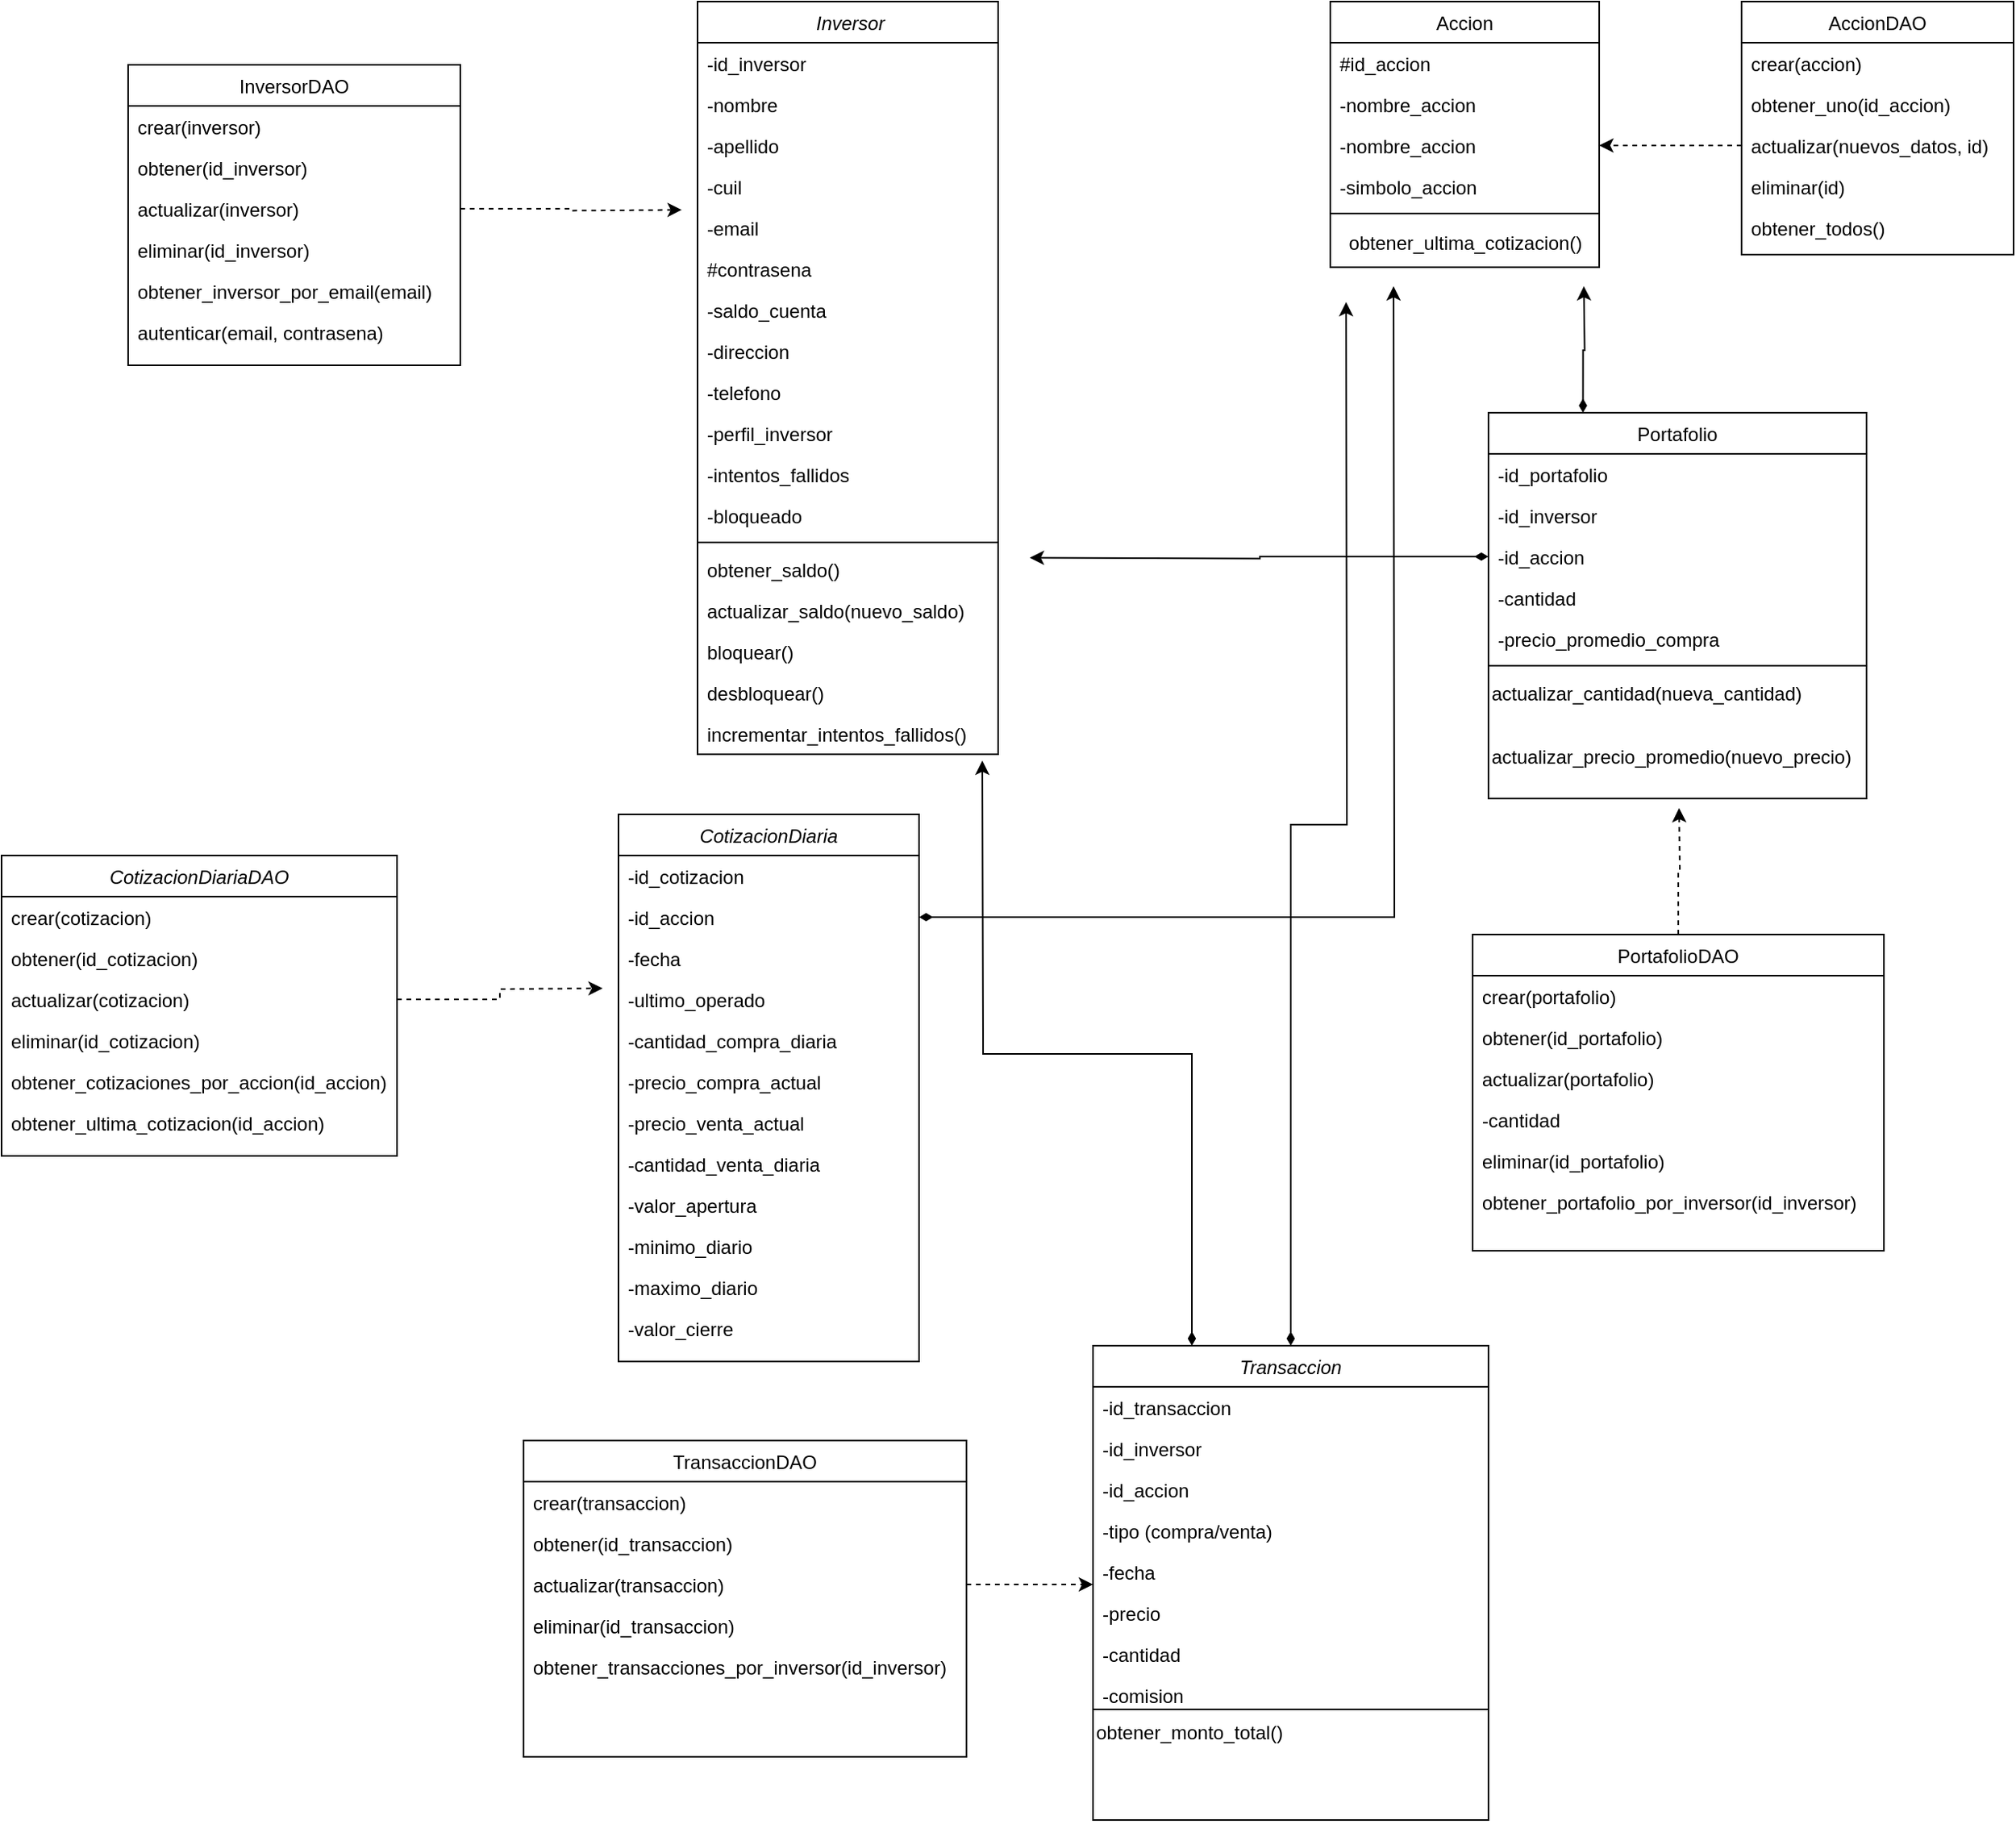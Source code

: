 <mxfile version="24.8.0">
  <diagram id="C5RBs43oDa-KdzZeNtuy" name="Page-1">
    <mxGraphModel dx="3027" dy="1110" grid="1" gridSize="10" guides="1" tooltips="1" connect="1" arrows="1" fold="1" page="1" pageScale="1" pageWidth="827" pageHeight="1169" math="0" shadow="0">
      <root>
        <mxCell id="WIyWlLk6GJQsqaUBKTNV-0" />
        <mxCell id="WIyWlLk6GJQsqaUBKTNV-1" parent="WIyWlLk6GJQsqaUBKTNV-0" />
        <mxCell id="zkfFHV4jXpPFQw0GAbJ--0" value=" Inversor" style="swimlane;fontStyle=2;align=center;verticalAlign=top;childLayout=stackLayout;horizontal=1;startSize=26;horizontalStack=0;resizeParent=1;resizeLast=0;collapsible=1;marginBottom=0;rounded=0;shadow=0;strokeWidth=1;" parent="WIyWlLk6GJQsqaUBKTNV-1" vertex="1">
          <mxGeometry x="-10" y="20" width="190" height="476" as="geometry">
            <mxRectangle x="230" y="140" width="160" height="26" as="alternateBounds" />
          </mxGeometry>
        </mxCell>
        <mxCell id="zkfFHV4jXpPFQw0GAbJ--1" value="-id_inversor" style="text;align=left;verticalAlign=top;spacingLeft=4;spacingRight=4;overflow=hidden;rotatable=0;points=[[0,0.5],[1,0.5]];portConstraint=eastwest;" parent="zkfFHV4jXpPFQw0GAbJ--0" vertex="1">
          <mxGeometry y="26" width="190" height="26" as="geometry" />
        </mxCell>
        <mxCell id="zkfFHV4jXpPFQw0GAbJ--2" value="-nombre" style="text;align=left;verticalAlign=top;spacingLeft=4;spacingRight=4;overflow=hidden;rotatable=0;points=[[0,0.5],[1,0.5]];portConstraint=eastwest;rounded=0;shadow=0;html=0;" parent="zkfFHV4jXpPFQw0GAbJ--0" vertex="1">
          <mxGeometry y="52" width="190" height="26" as="geometry" />
        </mxCell>
        <mxCell id="zkfFHV4jXpPFQw0GAbJ--3" value="-apellido" style="text;align=left;verticalAlign=top;spacingLeft=4;spacingRight=4;overflow=hidden;rotatable=0;points=[[0,0.5],[1,0.5]];portConstraint=eastwest;rounded=0;shadow=0;html=0;" parent="zkfFHV4jXpPFQw0GAbJ--0" vertex="1">
          <mxGeometry y="78" width="190" height="26" as="geometry" />
        </mxCell>
        <mxCell id="CRSk3LZPB_dOIS3gUNJl-0" value="-cuil" style="text;align=left;verticalAlign=top;spacingLeft=4;spacingRight=4;overflow=hidden;rotatable=0;points=[[0,0.5],[1,0.5]];portConstraint=eastwest;" parent="zkfFHV4jXpPFQw0GAbJ--0" vertex="1">
          <mxGeometry y="104" width="190" height="26" as="geometry" />
        </mxCell>
        <mxCell id="CRSk3LZPB_dOIS3gUNJl-1" value="-email" style="text;align=left;verticalAlign=top;spacingLeft=4;spacingRight=4;overflow=hidden;rotatable=0;points=[[0,0.5],[1,0.5]];portConstraint=eastwest;" parent="zkfFHV4jXpPFQw0GAbJ--0" vertex="1">
          <mxGeometry y="130" width="190" height="26" as="geometry" />
        </mxCell>
        <mxCell id="CRSk3LZPB_dOIS3gUNJl-2" value="#contrasena" style="text;align=left;verticalAlign=top;spacingLeft=4;spacingRight=4;overflow=hidden;rotatable=0;points=[[0,0.5],[1,0.5]];portConstraint=eastwest;" parent="zkfFHV4jXpPFQw0GAbJ--0" vertex="1">
          <mxGeometry y="156" width="190" height="26" as="geometry" />
        </mxCell>
        <mxCell id="CRSk3LZPB_dOIS3gUNJl-3" value="-saldo_cuenta" style="text;align=left;verticalAlign=top;spacingLeft=4;spacingRight=4;overflow=hidden;rotatable=0;points=[[0,0.5],[1,0.5]];portConstraint=eastwest;" parent="zkfFHV4jXpPFQw0GAbJ--0" vertex="1">
          <mxGeometry y="182" width="190" height="26" as="geometry" />
        </mxCell>
        <mxCell id="CRSk3LZPB_dOIS3gUNJl-4" value="-direccion" style="text;align=left;verticalAlign=top;spacingLeft=4;spacingRight=4;overflow=hidden;rotatable=0;points=[[0,0.5],[1,0.5]];portConstraint=eastwest;" parent="zkfFHV4jXpPFQw0GAbJ--0" vertex="1">
          <mxGeometry y="208" width="190" height="26" as="geometry" />
        </mxCell>
        <mxCell id="CRSk3LZPB_dOIS3gUNJl-5" value="-telefono" style="text;align=left;verticalAlign=top;spacingLeft=4;spacingRight=4;overflow=hidden;rotatable=0;points=[[0,0.5],[1,0.5]];portConstraint=eastwest;" parent="zkfFHV4jXpPFQw0GAbJ--0" vertex="1">
          <mxGeometry y="234" width="190" height="26" as="geometry" />
        </mxCell>
        <mxCell id="CRSk3LZPB_dOIS3gUNJl-6" value="-perfil_inversor" style="text;align=left;verticalAlign=top;spacingLeft=4;spacingRight=4;overflow=hidden;rotatable=0;points=[[0,0.5],[1,0.5]];portConstraint=eastwest;" parent="zkfFHV4jXpPFQw0GAbJ--0" vertex="1">
          <mxGeometry y="260" width="190" height="26" as="geometry" />
        </mxCell>
        <mxCell id="CRSk3LZPB_dOIS3gUNJl-7" value="-intentos_fallidos" style="text;align=left;verticalAlign=top;spacingLeft=4;spacingRight=4;overflow=hidden;rotatable=0;points=[[0,0.5],[1,0.5]];portConstraint=eastwest;" parent="zkfFHV4jXpPFQw0GAbJ--0" vertex="1">
          <mxGeometry y="286" width="190" height="26" as="geometry" />
        </mxCell>
        <mxCell id="CRSk3LZPB_dOIS3gUNJl-8" value="-bloqueado" style="text;align=left;verticalAlign=top;spacingLeft=4;spacingRight=4;overflow=hidden;rotatable=0;points=[[0,0.5],[1,0.5]];portConstraint=eastwest;" parent="zkfFHV4jXpPFQw0GAbJ--0" vertex="1">
          <mxGeometry y="312" width="190" height="26" as="geometry" />
        </mxCell>
        <mxCell id="zkfFHV4jXpPFQw0GAbJ--4" value="" style="line;html=1;strokeWidth=1;align=left;verticalAlign=middle;spacingTop=-1;spacingLeft=3;spacingRight=3;rotatable=0;labelPosition=right;points=[];portConstraint=eastwest;" parent="zkfFHV4jXpPFQw0GAbJ--0" vertex="1">
          <mxGeometry y="338" width="190" height="8" as="geometry" />
        </mxCell>
        <mxCell id="zkfFHV4jXpPFQw0GAbJ--5" value="obtener_saldo()" style="text;align=left;verticalAlign=top;spacingLeft=4;spacingRight=4;overflow=hidden;rotatable=0;points=[[0,0.5],[1,0.5]];portConstraint=eastwest;" parent="zkfFHV4jXpPFQw0GAbJ--0" vertex="1">
          <mxGeometry y="346" width="190" height="26" as="geometry" />
        </mxCell>
        <mxCell id="CRSk3LZPB_dOIS3gUNJl-9" value="actualizar_saldo(nuevo_saldo)" style="text;align=left;verticalAlign=top;spacingLeft=4;spacingRight=4;overflow=hidden;rotatable=0;points=[[0,0.5],[1,0.5]];portConstraint=eastwest;" parent="zkfFHV4jXpPFQw0GAbJ--0" vertex="1">
          <mxGeometry y="372" width="190" height="26" as="geometry" />
        </mxCell>
        <mxCell id="CRSk3LZPB_dOIS3gUNJl-11" value="bloquear()" style="text;align=left;verticalAlign=top;spacingLeft=4;spacingRight=4;overflow=hidden;rotatable=0;points=[[0,0.5],[1,0.5]];portConstraint=eastwest;" parent="zkfFHV4jXpPFQw0GAbJ--0" vertex="1">
          <mxGeometry y="398" width="190" height="26" as="geometry" />
        </mxCell>
        <mxCell id="CRSk3LZPB_dOIS3gUNJl-10" value="desbloquear()" style="text;align=left;verticalAlign=top;spacingLeft=4;spacingRight=4;overflow=hidden;rotatable=0;points=[[0,0.5],[1,0.5]];portConstraint=eastwest;" parent="zkfFHV4jXpPFQw0GAbJ--0" vertex="1">
          <mxGeometry y="424" width="190" height="26" as="geometry" />
        </mxCell>
        <mxCell id="CRSk3LZPB_dOIS3gUNJl-12" value="incrementar_intentos_fallidos()" style="text;align=left;verticalAlign=top;spacingLeft=4;spacingRight=4;overflow=hidden;rotatable=0;points=[[0,0.5],[1,0.5]];portConstraint=eastwest;" parent="zkfFHV4jXpPFQw0GAbJ--0" vertex="1">
          <mxGeometry y="450" width="190" height="26" as="geometry" />
        </mxCell>
        <mxCell id="zkfFHV4jXpPFQw0GAbJ--6" value="Accion" style="swimlane;fontStyle=0;align=center;verticalAlign=top;childLayout=stackLayout;horizontal=1;startSize=26;horizontalStack=0;resizeParent=1;resizeLast=0;collapsible=1;marginBottom=0;rounded=0;shadow=0;strokeWidth=1;" parent="WIyWlLk6GJQsqaUBKTNV-1" vertex="1">
          <mxGeometry x="390" y="20" width="170" height="168" as="geometry">
            <mxRectangle x="130" y="380" width="160" height="26" as="alternateBounds" />
          </mxGeometry>
        </mxCell>
        <mxCell id="zkfFHV4jXpPFQw0GAbJ--7" value="#id_accion" style="text;align=left;verticalAlign=top;spacingLeft=4;spacingRight=4;overflow=hidden;rotatable=0;points=[[0,0.5],[1,0.5]];portConstraint=eastwest;" parent="zkfFHV4jXpPFQw0GAbJ--6" vertex="1">
          <mxGeometry y="26" width="170" height="26" as="geometry" />
        </mxCell>
        <mxCell id="zkfFHV4jXpPFQw0GAbJ--8" value="-nombre_accion" style="text;align=left;verticalAlign=top;spacingLeft=4;spacingRight=4;overflow=hidden;rotatable=0;points=[[0,0.5],[1,0.5]];portConstraint=eastwest;rounded=0;shadow=0;html=0;" parent="zkfFHV4jXpPFQw0GAbJ--6" vertex="1">
          <mxGeometry y="52" width="170" height="26" as="geometry" />
        </mxCell>
        <mxCell id="CRSk3LZPB_dOIS3gUNJl-17" value="-nombre_accion" style="text;align=left;verticalAlign=top;spacingLeft=4;spacingRight=4;overflow=hidden;rotatable=0;points=[[0,0.5],[1,0.5]];portConstraint=eastwest;rounded=0;shadow=0;html=0;" parent="zkfFHV4jXpPFQw0GAbJ--6" vertex="1">
          <mxGeometry y="78" width="170" height="26" as="geometry" />
        </mxCell>
        <mxCell id="CRSk3LZPB_dOIS3gUNJl-14" value="-simbolo_accion" style="text;align=left;verticalAlign=top;spacingLeft=4;spacingRight=4;overflow=hidden;rotatable=0;points=[[0,0.5],[1,0.5]];portConstraint=eastwest;rounded=0;shadow=0;html=0;" parent="zkfFHV4jXpPFQw0GAbJ--6" vertex="1">
          <mxGeometry y="104" width="170" height="26" as="geometry" />
        </mxCell>
        <mxCell id="zkfFHV4jXpPFQw0GAbJ--9" value="" style="line;html=1;strokeWidth=1;align=left;verticalAlign=middle;spacingTop=-1;spacingLeft=3;spacingRight=3;rotatable=0;labelPosition=right;points=[];portConstraint=eastwest;" parent="zkfFHV4jXpPFQw0GAbJ--6" vertex="1">
          <mxGeometry y="130" width="170" height="8" as="geometry" />
        </mxCell>
        <mxCell id="CRSk3LZPB_dOIS3gUNJl-16" value="obtener_ultima_cotizacion()" style="text;html=1;align=center;verticalAlign=middle;resizable=0;points=[];autosize=1;strokeColor=none;fillColor=none;" parent="zkfFHV4jXpPFQw0GAbJ--6" vertex="1">
          <mxGeometry y="138" width="170" height="30" as="geometry" />
        </mxCell>
        <mxCell id="q1yQPjEFaSzM0fAzmRvU-28" style="edgeStyle=orthogonalEdgeStyle;rounded=0;orthogonalLoop=1;jettySize=auto;html=1;exitX=0.25;exitY=0;exitDx=0;exitDy=0;startArrow=diamondThin;startFill=1;" edge="1" parent="WIyWlLk6GJQsqaUBKTNV-1" source="zkfFHV4jXpPFQw0GAbJ--13">
          <mxGeometry relative="1" as="geometry">
            <mxPoint x="550.286" y="200" as="targetPoint" />
          </mxGeometry>
        </mxCell>
        <mxCell id="zkfFHV4jXpPFQw0GAbJ--13" value="Portafolio" style="swimlane;fontStyle=0;align=center;verticalAlign=top;childLayout=stackLayout;horizontal=1;startSize=26;horizontalStack=0;resizeParent=1;resizeLast=0;collapsible=1;marginBottom=0;rounded=0;shadow=0;strokeWidth=1;" parent="WIyWlLk6GJQsqaUBKTNV-1" vertex="1">
          <mxGeometry x="490" y="280" width="239" height="244" as="geometry">
            <mxRectangle x="340" y="380" width="170" height="26" as="alternateBounds" />
          </mxGeometry>
        </mxCell>
        <mxCell id="zkfFHV4jXpPFQw0GAbJ--14" value="-id_portafolio" style="text;align=left;verticalAlign=top;spacingLeft=4;spacingRight=4;overflow=hidden;rotatable=0;points=[[0,0.5],[1,0.5]];portConstraint=eastwest;" parent="zkfFHV4jXpPFQw0GAbJ--13" vertex="1">
          <mxGeometry y="26" width="239" height="26" as="geometry" />
        </mxCell>
        <mxCell id="CRSk3LZPB_dOIS3gUNJl-59" value="-id_inversor" style="text;align=left;verticalAlign=top;spacingLeft=4;spacingRight=4;overflow=hidden;rotatable=0;points=[[0,0.5],[1,0.5]];portConstraint=eastwest;" parent="zkfFHV4jXpPFQw0GAbJ--13" vertex="1">
          <mxGeometry y="52" width="239" height="26" as="geometry" />
        </mxCell>
        <mxCell id="q1yQPjEFaSzM0fAzmRvU-27" style="edgeStyle=orthogonalEdgeStyle;rounded=0;orthogonalLoop=1;jettySize=auto;html=1;exitX=0;exitY=0.5;exitDx=0;exitDy=0;startArrow=diamondThin;startFill=1;" edge="1" parent="zkfFHV4jXpPFQw0GAbJ--13" source="CRSk3LZPB_dOIS3gUNJl-64">
          <mxGeometry relative="1" as="geometry">
            <mxPoint x="-290" y="91.714" as="targetPoint" />
          </mxGeometry>
        </mxCell>
        <mxCell id="CRSk3LZPB_dOIS3gUNJl-64" value="-id_accion" style="text;align=left;verticalAlign=top;spacingLeft=4;spacingRight=4;overflow=hidden;rotatable=0;points=[[0,0.5],[1,0.5]];portConstraint=eastwest;" parent="zkfFHV4jXpPFQw0GAbJ--13" vertex="1">
          <mxGeometry y="78" width="239" height="26" as="geometry" />
        </mxCell>
        <mxCell id="CRSk3LZPB_dOIS3gUNJl-60" value="-cantidad" style="text;align=left;verticalAlign=top;spacingLeft=4;spacingRight=4;overflow=hidden;rotatable=0;points=[[0,0.5],[1,0.5]];portConstraint=eastwest;" parent="zkfFHV4jXpPFQw0GAbJ--13" vertex="1">
          <mxGeometry y="104" width="239" height="26" as="geometry" />
        </mxCell>
        <mxCell id="CRSk3LZPB_dOIS3gUNJl-62" value="-precio_promedio_compra" style="text;align=left;verticalAlign=top;spacingLeft=4;spacingRight=4;overflow=hidden;rotatable=0;points=[[0,0.5],[1,0.5]];portConstraint=eastwest;" parent="zkfFHV4jXpPFQw0GAbJ--13" vertex="1">
          <mxGeometry y="130" width="239" height="26" as="geometry" />
        </mxCell>
        <mxCell id="zkfFHV4jXpPFQw0GAbJ--15" value="" style="line;html=1;strokeWidth=1;align=left;verticalAlign=middle;spacingTop=-1;spacingLeft=3;spacingRight=3;rotatable=0;labelPosition=right;points=[];portConstraint=eastwest;" parent="zkfFHV4jXpPFQw0GAbJ--13" vertex="1">
          <mxGeometry y="156" width="239" height="8" as="geometry" />
        </mxCell>
        <mxCell id="CRSk3LZPB_dOIS3gUNJl-65" value="actualizar_cantidad(nueva_cantidad)" style="text;whiteSpace=wrap;html=1;" parent="zkfFHV4jXpPFQw0GAbJ--13" vertex="1">
          <mxGeometry y="164" width="239" height="40" as="geometry" />
        </mxCell>
        <mxCell id="CRSk3LZPB_dOIS3gUNJl-66" value="actualizar_precio_promedio(nuevo_precio)" style="text;whiteSpace=wrap;html=1;" parent="zkfFHV4jXpPFQw0GAbJ--13" vertex="1">
          <mxGeometry y="204" width="239" height="40" as="geometry" />
        </mxCell>
        <mxCell id="CRSk3LZPB_dOIS3gUNJl-18" value="AccionDAO" style="swimlane;fontStyle=0;align=center;verticalAlign=top;childLayout=stackLayout;horizontal=1;startSize=26;horizontalStack=0;resizeParent=1;resizeLast=0;collapsible=1;marginBottom=0;rounded=0;shadow=0;strokeWidth=1;" parent="WIyWlLk6GJQsqaUBKTNV-1" vertex="1">
          <mxGeometry x="650" y="20" width="172" height="160" as="geometry">
            <mxRectangle x="130" y="380" width="160" height="26" as="alternateBounds" />
          </mxGeometry>
        </mxCell>
        <mxCell id="CRSk3LZPB_dOIS3gUNJl-19" value="crear(accion)" style="text;align=left;verticalAlign=top;spacingLeft=4;spacingRight=4;overflow=hidden;rotatable=0;points=[[0,0.5],[1,0.5]];portConstraint=eastwest;" parent="CRSk3LZPB_dOIS3gUNJl-18" vertex="1">
          <mxGeometry y="26" width="172" height="26" as="geometry" />
        </mxCell>
        <mxCell id="CRSk3LZPB_dOIS3gUNJl-20" value="obtener_uno(id_accion)" style="text;align=left;verticalAlign=top;spacingLeft=4;spacingRight=4;overflow=hidden;rotatable=0;points=[[0,0.5],[1,0.5]];portConstraint=eastwest;rounded=0;shadow=0;html=0;" parent="CRSk3LZPB_dOIS3gUNJl-18" vertex="1">
          <mxGeometry y="52" width="172" height="26" as="geometry" />
        </mxCell>
        <mxCell id="CRSk3LZPB_dOIS3gUNJl-21" value="actualizar(nuevos_datos, id)" style="text;align=left;verticalAlign=top;spacingLeft=4;spacingRight=4;overflow=hidden;rotatable=0;points=[[0,0.5],[1,0.5]];portConstraint=eastwest;rounded=0;shadow=0;html=0;" parent="CRSk3LZPB_dOIS3gUNJl-18" vertex="1">
          <mxGeometry y="78" width="172" height="26" as="geometry" />
        </mxCell>
        <mxCell id="CRSk3LZPB_dOIS3gUNJl-22" value="eliminar(id)" style="text;align=left;verticalAlign=top;spacingLeft=4;spacingRight=4;overflow=hidden;rotatable=0;points=[[0,0.5],[1,0.5]];portConstraint=eastwest;rounded=0;shadow=0;html=0;" parent="CRSk3LZPB_dOIS3gUNJl-18" vertex="1">
          <mxGeometry y="104" width="172" height="26" as="geometry" />
        </mxCell>
        <mxCell id="CRSk3LZPB_dOIS3gUNJl-25" value="obtener_todos()" style="text;align=left;verticalAlign=top;spacingLeft=4;spacingRight=4;overflow=hidden;rotatable=0;points=[[0,0.5],[1,0.5]];portConstraint=eastwest;rounded=0;shadow=0;html=0;" parent="CRSk3LZPB_dOIS3gUNJl-18" vertex="1">
          <mxGeometry y="130" width="172" height="26" as="geometry" />
        </mxCell>
        <mxCell id="CRSk3LZPB_dOIS3gUNJl-27" value="CotizacionDiaria" style="swimlane;fontStyle=2;align=center;verticalAlign=top;childLayout=stackLayout;horizontal=1;startSize=26;horizontalStack=0;resizeParent=1;resizeLast=0;collapsible=1;marginBottom=0;rounded=0;shadow=0;strokeWidth=1;" parent="WIyWlLk6GJQsqaUBKTNV-1" vertex="1">
          <mxGeometry x="-60" y="534" width="190" height="346" as="geometry">
            <mxRectangle x="230" y="140" width="160" height="26" as="alternateBounds" />
          </mxGeometry>
        </mxCell>
        <mxCell id="CRSk3LZPB_dOIS3gUNJl-28" value="-id_cotizacion" style="text;align=left;verticalAlign=top;spacingLeft=4;spacingRight=4;overflow=hidden;rotatable=0;points=[[0,0.5],[1,0.5]];portConstraint=eastwest;" parent="CRSk3LZPB_dOIS3gUNJl-27" vertex="1">
          <mxGeometry y="26" width="190" height="26" as="geometry" />
        </mxCell>
        <mxCell id="q1yQPjEFaSzM0fAzmRvU-30" style="edgeStyle=orthogonalEdgeStyle;rounded=0;orthogonalLoop=1;jettySize=auto;html=1;exitX=1;exitY=0.5;exitDx=0;exitDy=0;startArrow=diamondThin;startFill=1;" edge="1" parent="CRSk3LZPB_dOIS3gUNJl-27" source="CRSk3LZPB_dOIS3gUNJl-29">
          <mxGeometry relative="1" as="geometry">
            <mxPoint x="490" y="-334" as="targetPoint" />
          </mxGeometry>
        </mxCell>
        <mxCell id="CRSk3LZPB_dOIS3gUNJl-29" value="-id_accion" style="text;align=left;verticalAlign=top;spacingLeft=4;spacingRight=4;overflow=hidden;rotatable=0;points=[[0,0.5],[1,0.5]];portConstraint=eastwest;rounded=0;shadow=0;html=0;" parent="CRSk3LZPB_dOIS3gUNJl-27" vertex="1">
          <mxGeometry y="52" width="190" height="26" as="geometry" />
        </mxCell>
        <mxCell id="CRSk3LZPB_dOIS3gUNJl-30" value="-fecha" style="text;align=left;verticalAlign=top;spacingLeft=4;spacingRight=4;overflow=hidden;rotatable=0;points=[[0,0.5],[1,0.5]];portConstraint=eastwest;rounded=0;shadow=0;html=0;" parent="CRSk3LZPB_dOIS3gUNJl-27" vertex="1">
          <mxGeometry y="78" width="190" height="26" as="geometry" />
        </mxCell>
        <mxCell id="CRSk3LZPB_dOIS3gUNJl-31" value="-ultimo_operado" style="text;align=left;verticalAlign=top;spacingLeft=4;spacingRight=4;overflow=hidden;rotatable=0;points=[[0,0.5],[1,0.5]];portConstraint=eastwest;" parent="CRSk3LZPB_dOIS3gUNJl-27" vertex="1">
          <mxGeometry y="104" width="190" height="26" as="geometry" />
        </mxCell>
        <mxCell id="CRSk3LZPB_dOIS3gUNJl-32" value="-cantidad_compra_diaria" style="text;align=left;verticalAlign=top;spacingLeft=4;spacingRight=4;overflow=hidden;rotatable=0;points=[[0,0.5],[1,0.5]];portConstraint=eastwest;" parent="CRSk3LZPB_dOIS3gUNJl-27" vertex="1">
          <mxGeometry y="130" width="190" height="26" as="geometry" />
        </mxCell>
        <mxCell id="CRSk3LZPB_dOIS3gUNJl-33" value="-precio_compra_actual" style="text;align=left;verticalAlign=top;spacingLeft=4;spacingRight=4;overflow=hidden;rotatable=0;points=[[0,0.5],[1,0.5]];portConstraint=eastwest;" parent="CRSk3LZPB_dOIS3gUNJl-27" vertex="1">
          <mxGeometry y="156" width="190" height="26" as="geometry" />
        </mxCell>
        <mxCell id="CRSk3LZPB_dOIS3gUNJl-34" value="-precio_venta_actual" style="text;align=left;verticalAlign=top;spacingLeft=4;spacingRight=4;overflow=hidden;rotatable=0;points=[[0,0.5],[1,0.5]];portConstraint=eastwest;" parent="CRSk3LZPB_dOIS3gUNJl-27" vertex="1">
          <mxGeometry y="182" width="190" height="26" as="geometry" />
        </mxCell>
        <mxCell id="CRSk3LZPB_dOIS3gUNJl-35" value="-cantidad_venta_diaria" style="text;align=left;verticalAlign=top;spacingLeft=4;spacingRight=4;overflow=hidden;rotatable=0;points=[[0,0.5],[1,0.5]];portConstraint=eastwest;" parent="CRSk3LZPB_dOIS3gUNJl-27" vertex="1">
          <mxGeometry y="208" width="190" height="26" as="geometry" />
        </mxCell>
        <mxCell id="CRSk3LZPB_dOIS3gUNJl-36" value="-valor_apertura" style="text;align=left;verticalAlign=top;spacingLeft=4;spacingRight=4;overflow=hidden;rotatable=0;points=[[0,0.5],[1,0.5]];portConstraint=eastwest;" parent="CRSk3LZPB_dOIS3gUNJl-27" vertex="1">
          <mxGeometry y="234" width="190" height="26" as="geometry" />
        </mxCell>
        <mxCell id="CRSk3LZPB_dOIS3gUNJl-37" value="-minimo_diario" style="text;align=left;verticalAlign=top;spacingLeft=4;spacingRight=4;overflow=hidden;rotatable=0;points=[[0,0.5],[1,0.5]];portConstraint=eastwest;" parent="CRSk3LZPB_dOIS3gUNJl-27" vertex="1">
          <mxGeometry y="260" width="190" height="26" as="geometry" />
        </mxCell>
        <mxCell id="CRSk3LZPB_dOIS3gUNJl-38" value="-maximo_diario" style="text;align=left;verticalAlign=top;spacingLeft=4;spacingRight=4;overflow=hidden;rotatable=0;points=[[0,0.5],[1,0.5]];portConstraint=eastwest;" parent="CRSk3LZPB_dOIS3gUNJl-27" vertex="1">
          <mxGeometry y="286" width="190" height="26" as="geometry" />
        </mxCell>
        <mxCell id="CRSk3LZPB_dOIS3gUNJl-39" value="-valor_cierre" style="text;align=left;verticalAlign=top;spacingLeft=4;spacingRight=4;overflow=hidden;rotatable=0;points=[[0,0.5],[1,0.5]];portConstraint=eastwest;" parent="CRSk3LZPB_dOIS3gUNJl-27" vertex="1">
          <mxGeometry y="312" width="190" height="26" as="geometry" />
        </mxCell>
        <mxCell id="CRSk3LZPB_dOIS3gUNJl-46" value="CotizacionDiariaDAO" style="swimlane;fontStyle=2;align=center;verticalAlign=top;childLayout=stackLayout;horizontal=1;startSize=26;horizontalStack=0;resizeParent=1;resizeLast=0;collapsible=1;marginBottom=0;rounded=0;shadow=0;strokeWidth=1;" parent="WIyWlLk6GJQsqaUBKTNV-1" vertex="1">
          <mxGeometry x="-450" y="560" width="250" height="190" as="geometry">
            <mxRectangle x="230" y="140" width="160" height="26" as="alternateBounds" />
          </mxGeometry>
        </mxCell>
        <mxCell id="CRSk3LZPB_dOIS3gUNJl-47" value="crear(cotizacion)" style="text;align=left;verticalAlign=top;spacingLeft=4;spacingRight=4;overflow=hidden;rotatable=0;points=[[0,0.5],[1,0.5]];portConstraint=eastwest;" parent="CRSk3LZPB_dOIS3gUNJl-46" vertex="1">
          <mxGeometry y="26" width="250" height="26" as="geometry" />
        </mxCell>
        <mxCell id="CRSk3LZPB_dOIS3gUNJl-48" value="obtener(id_cotizacion)" style="text;align=left;verticalAlign=top;spacingLeft=4;spacingRight=4;overflow=hidden;rotatable=0;points=[[0,0.5],[1,0.5]];portConstraint=eastwest;rounded=0;shadow=0;html=0;" parent="CRSk3LZPB_dOIS3gUNJl-46" vertex="1">
          <mxGeometry y="52" width="250" height="26" as="geometry" />
        </mxCell>
        <mxCell id="CRSk3LZPB_dOIS3gUNJl-49" value="actualizar(cotizacion)" style="text;align=left;verticalAlign=top;spacingLeft=4;spacingRight=4;overflow=hidden;rotatable=0;points=[[0,0.5],[1,0.5]];portConstraint=eastwest;rounded=0;shadow=0;html=0;" parent="CRSk3LZPB_dOIS3gUNJl-46" vertex="1">
          <mxGeometry y="78" width="250" height="26" as="geometry" />
        </mxCell>
        <mxCell id="CRSk3LZPB_dOIS3gUNJl-50" value="eliminar(id_cotizacion)" style="text;align=left;verticalAlign=top;spacingLeft=4;spacingRight=4;overflow=hidden;rotatable=0;points=[[0,0.5],[1,0.5]];portConstraint=eastwest;" parent="CRSk3LZPB_dOIS3gUNJl-46" vertex="1">
          <mxGeometry y="104" width="250" height="26" as="geometry" />
        </mxCell>
        <mxCell id="CRSk3LZPB_dOIS3gUNJl-51" value="obtener_cotizaciones_por_accion(id_accion)" style="text;align=left;verticalAlign=top;spacingLeft=4;spacingRight=4;overflow=hidden;rotatable=0;points=[[0,0.5],[1,0.5]];portConstraint=eastwest;" parent="CRSk3LZPB_dOIS3gUNJl-46" vertex="1">
          <mxGeometry y="130" width="250" height="26" as="geometry" />
        </mxCell>
        <mxCell id="CRSk3LZPB_dOIS3gUNJl-52" value="obtener_ultima_cotizacion(id_accion)" style="text;align=left;verticalAlign=top;spacingLeft=4;spacingRight=4;overflow=hidden;rotatable=0;points=[[0,0.5],[1,0.5]];portConstraint=eastwest;" parent="CRSk3LZPB_dOIS3gUNJl-46" vertex="1">
          <mxGeometry y="156" width="250" height="26" as="geometry" />
        </mxCell>
        <mxCell id="q1yQPjEFaSzM0fAzmRvU-5" style="edgeStyle=orthogonalEdgeStyle;rounded=0;orthogonalLoop=1;jettySize=auto;html=1;exitX=0.5;exitY=0;exitDx=0;exitDy=0;dashed=1;" edge="1" parent="WIyWlLk6GJQsqaUBKTNV-1" source="CRSk3LZPB_dOIS3gUNJl-67">
          <mxGeometry relative="1" as="geometry">
            <mxPoint x="610.5" y="530" as="targetPoint" />
          </mxGeometry>
        </mxCell>
        <mxCell id="CRSk3LZPB_dOIS3gUNJl-67" value="PortafolioDAO" style="swimlane;fontStyle=0;align=center;verticalAlign=top;childLayout=stackLayout;horizontal=1;startSize=26;horizontalStack=0;resizeParent=1;resizeLast=0;collapsible=1;marginBottom=0;rounded=0;shadow=0;strokeWidth=1;" parent="WIyWlLk6GJQsqaUBKTNV-1" vertex="1">
          <mxGeometry x="480" y="610" width="260" height="200" as="geometry">
            <mxRectangle x="340" y="380" width="170" height="26" as="alternateBounds" />
          </mxGeometry>
        </mxCell>
        <mxCell id="CRSk3LZPB_dOIS3gUNJl-68" value="crear(portafolio)" style="text;align=left;verticalAlign=top;spacingLeft=4;spacingRight=4;overflow=hidden;rotatable=0;points=[[0,0.5],[1,0.5]];portConstraint=eastwest;" parent="CRSk3LZPB_dOIS3gUNJl-67" vertex="1">
          <mxGeometry y="26" width="260" height="26" as="geometry" />
        </mxCell>
        <mxCell id="CRSk3LZPB_dOIS3gUNJl-69" value="obtener(id_portafolio)" style="text;align=left;verticalAlign=top;spacingLeft=4;spacingRight=4;overflow=hidden;rotatable=0;points=[[0,0.5],[1,0.5]];portConstraint=eastwest;" parent="CRSk3LZPB_dOIS3gUNJl-67" vertex="1">
          <mxGeometry y="52" width="260" height="26" as="geometry" />
        </mxCell>
        <mxCell id="CRSk3LZPB_dOIS3gUNJl-70" value="actualizar(portafolio)" style="text;align=left;verticalAlign=top;spacingLeft=4;spacingRight=4;overflow=hidden;rotatable=0;points=[[0,0.5],[1,0.5]];portConstraint=eastwest;" parent="CRSk3LZPB_dOIS3gUNJl-67" vertex="1">
          <mxGeometry y="78" width="260" height="26" as="geometry" />
        </mxCell>
        <mxCell id="CRSk3LZPB_dOIS3gUNJl-71" value="-cantidad" style="text;align=left;verticalAlign=top;spacingLeft=4;spacingRight=4;overflow=hidden;rotatable=0;points=[[0,0.5],[1,0.5]];portConstraint=eastwest;" parent="CRSk3LZPB_dOIS3gUNJl-67" vertex="1">
          <mxGeometry y="104" width="260" height="26" as="geometry" />
        </mxCell>
        <mxCell id="CRSk3LZPB_dOIS3gUNJl-72" value="eliminar(id_portafolio)" style="text;align=left;verticalAlign=top;spacingLeft=4;spacingRight=4;overflow=hidden;rotatable=0;points=[[0,0.5],[1,0.5]];portConstraint=eastwest;" parent="CRSk3LZPB_dOIS3gUNJl-67" vertex="1">
          <mxGeometry y="130" width="260" height="26" as="geometry" />
        </mxCell>
        <mxCell id="CRSk3LZPB_dOIS3gUNJl-76" value="obtener_portafolio_por_inversor(id_inversor)" style="text;align=left;verticalAlign=top;spacingLeft=4;spacingRight=4;overflow=hidden;rotatable=0;points=[[0,0.5],[1,0.5]];portConstraint=eastwest;" parent="CRSk3LZPB_dOIS3gUNJl-67" vertex="1">
          <mxGeometry y="156" width="260" height="26" as="geometry" />
        </mxCell>
        <mxCell id="q1yQPjEFaSzM0fAzmRvU-31" style="edgeStyle=orthogonalEdgeStyle;rounded=0;orthogonalLoop=1;jettySize=auto;html=1;exitX=0.25;exitY=0;exitDx=0;exitDy=0;startArrow=diamondThin;startFill=1;" edge="1" parent="WIyWlLk6GJQsqaUBKTNV-1" source="CRSk3LZPB_dOIS3gUNJl-77">
          <mxGeometry relative="1" as="geometry">
            <mxPoint x="170" y="500" as="targetPoint" />
          </mxGeometry>
        </mxCell>
        <mxCell id="q1yQPjEFaSzM0fAzmRvU-32" style="edgeStyle=orthogonalEdgeStyle;rounded=0;orthogonalLoop=1;jettySize=auto;html=1;exitX=0.5;exitY=0;exitDx=0;exitDy=0;startArrow=diamondThin;startFill=1;" edge="1" parent="WIyWlLk6GJQsqaUBKTNV-1" source="CRSk3LZPB_dOIS3gUNJl-77">
          <mxGeometry relative="1" as="geometry">
            <mxPoint x="400" y="210" as="targetPoint" />
          </mxGeometry>
        </mxCell>
        <mxCell id="CRSk3LZPB_dOIS3gUNJl-77" value="Transaccion" style="swimlane;fontStyle=2;align=center;verticalAlign=top;childLayout=stackLayout;horizontal=1;startSize=26;horizontalStack=0;resizeParent=1;resizeLast=0;collapsible=1;marginBottom=0;rounded=0;shadow=0;strokeWidth=1;" parent="WIyWlLk6GJQsqaUBKTNV-1" vertex="1">
          <mxGeometry x="240" y="870" width="250" height="300" as="geometry">
            <mxRectangle x="230" y="140" width="160" height="26" as="alternateBounds" />
          </mxGeometry>
        </mxCell>
        <mxCell id="CRSk3LZPB_dOIS3gUNJl-78" value="-id_transaccion" style="text;align=left;verticalAlign=top;spacingLeft=4;spacingRight=4;overflow=hidden;rotatable=0;points=[[0,0.5],[1,0.5]];portConstraint=eastwest;" parent="CRSk3LZPB_dOIS3gUNJl-77" vertex="1">
          <mxGeometry y="26" width="250" height="26" as="geometry" />
        </mxCell>
        <mxCell id="CRSk3LZPB_dOIS3gUNJl-79" value="-id_inversor" style="text;align=left;verticalAlign=top;spacingLeft=4;spacingRight=4;overflow=hidden;rotatable=0;points=[[0,0.5],[1,0.5]];portConstraint=eastwest;rounded=0;shadow=0;html=0;" parent="CRSk3LZPB_dOIS3gUNJl-77" vertex="1">
          <mxGeometry y="52" width="250" height="26" as="geometry" />
        </mxCell>
        <mxCell id="CRSk3LZPB_dOIS3gUNJl-80" value="-id_accion" style="text;align=left;verticalAlign=top;spacingLeft=4;spacingRight=4;overflow=hidden;rotatable=0;points=[[0,0.5],[1,0.5]];portConstraint=eastwest;rounded=0;shadow=0;html=0;" parent="CRSk3LZPB_dOIS3gUNJl-77" vertex="1">
          <mxGeometry y="78" width="250" height="26" as="geometry" />
        </mxCell>
        <mxCell id="CRSk3LZPB_dOIS3gUNJl-81" value="-tipo (compra/venta)" style="text;align=left;verticalAlign=top;spacingLeft=4;spacingRight=4;overflow=hidden;rotatable=0;points=[[0,0.5],[1,0.5]];portConstraint=eastwest;" parent="CRSk3LZPB_dOIS3gUNJl-77" vertex="1">
          <mxGeometry y="104" width="250" height="26" as="geometry" />
        </mxCell>
        <mxCell id="CRSk3LZPB_dOIS3gUNJl-82" value="-fecha" style="text;align=left;verticalAlign=top;spacingLeft=4;spacingRight=4;overflow=hidden;rotatable=0;points=[[0,0.5],[1,0.5]];portConstraint=eastwest;" parent="CRSk3LZPB_dOIS3gUNJl-77" vertex="1">
          <mxGeometry y="130" width="250" height="26" as="geometry" />
        </mxCell>
        <mxCell id="CRSk3LZPB_dOIS3gUNJl-83" value="-precio" style="text;align=left;verticalAlign=top;spacingLeft=4;spacingRight=4;overflow=hidden;rotatable=0;points=[[0,0.5],[1,0.5]];portConstraint=eastwest;" parent="CRSk3LZPB_dOIS3gUNJl-77" vertex="1">
          <mxGeometry y="156" width="250" height="26" as="geometry" />
        </mxCell>
        <mxCell id="CRSk3LZPB_dOIS3gUNJl-84" value="-cantidad" style="text;align=left;verticalAlign=top;spacingLeft=4;spacingRight=4;overflow=hidden;rotatable=0;points=[[0,0.5],[1,0.5]];portConstraint=eastwest;" parent="CRSk3LZPB_dOIS3gUNJl-77" vertex="1">
          <mxGeometry y="182" width="250" height="26" as="geometry" />
        </mxCell>
        <mxCell id="CRSk3LZPB_dOIS3gUNJl-85" value="-comision" style="text;align=left;verticalAlign=top;spacingLeft=4;spacingRight=4;overflow=hidden;rotatable=0;points=[[0,0.5],[1,0.5]];portConstraint=eastwest;" parent="CRSk3LZPB_dOIS3gUNJl-77" vertex="1">
          <mxGeometry y="208" width="250" height="22" as="geometry" />
        </mxCell>
        <mxCell id="CRSk3LZPB_dOIS3gUNJl-88" value="" style="endArrow=none;html=1;rounded=0;" parent="CRSk3LZPB_dOIS3gUNJl-77" edge="1">
          <mxGeometry width="50" height="50" relative="1" as="geometry">
            <mxPoint y="230" as="sourcePoint" />
            <mxPoint x="250" y="230" as="targetPoint" />
          </mxGeometry>
        </mxCell>
        <mxCell id="CRSk3LZPB_dOIS3gUNJl-89" value="obtener_monto_total()" style="text;html=1;align=left;verticalAlign=middle;resizable=0;points=[];autosize=1;strokeColor=none;fillColor=none;" parent="CRSk3LZPB_dOIS3gUNJl-77" vertex="1">
          <mxGeometry y="230" width="250" height="30" as="geometry" />
        </mxCell>
        <mxCell id="CRSk3LZPB_dOIS3gUNJl-86" value="" style="endArrow=none;html=1;rounded=0;exitX=0;exitY=1;exitDx=0;exitDy=0;entryX=1;entryY=1;entryDx=0;entryDy=0;" parent="WIyWlLk6GJQsqaUBKTNV-1" source="CRSk3LZPB_dOIS3gUNJl-77" target="CRSk3LZPB_dOIS3gUNJl-77" edge="1">
          <mxGeometry width="50" height="50" relative="1" as="geometry">
            <mxPoint x="390" y="1170" as="sourcePoint" />
            <mxPoint x="440" y="1120" as="targetPoint" />
          </mxGeometry>
        </mxCell>
        <mxCell id="CRSk3LZPB_dOIS3gUNJl-90" value="TransaccionDAO" style="swimlane;fontStyle=0;align=center;verticalAlign=top;childLayout=stackLayout;horizontal=1;startSize=26;horizontalStack=0;resizeParent=1;resizeLast=0;collapsible=1;marginBottom=0;rounded=0;shadow=0;strokeWidth=1;" parent="WIyWlLk6GJQsqaUBKTNV-1" vertex="1">
          <mxGeometry x="-120" y="930" width="280" height="200" as="geometry">
            <mxRectangle x="340" y="380" width="170" height="26" as="alternateBounds" />
          </mxGeometry>
        </mxCell>
        <mxCell id="CRSk3LZPB_dOIS3gUNJl-91" value="crear(transaccion)" style="text;align=left;verticalAlign=top;spacingLeft=4;spacingRight=4;overflow=hidden;rotatable=0;points=[[0,0.5],[1,0.5]];portConstraint=eastwest;" parent="CRSk3LZPB_dOIS3gUNJl-90" vertex="1">
          <mxGeometry y="26" width="280" height="26" as="geometry" />
        </mxCell>
        <mxCell id="CRSk3LZPB_dOIS3gUNJl-92" value="obtener(id_transaccion)" style="text;align=left;verticalAlign=top;spacingLeft=4;spacingRight=4;overflow=hidden;rotatable=0;points=[[0,0.5],[1,0.5]];portConstraint=eastwest;" parent="CRSk3LZPB_dOIS3gUNJl-90" vertex="1">
          <mxGeometry y="52" width="280" height="26" as="geometry" />
        </mxCell>
        <mxCell id="CRSk3LZPB_dOIS3gUNJl-93" value="actualizar(transaccion)" style="text;align=left;verticalAlign=top;spacingLeft=4;spacingRight=4;overflow=hidden;rotatable=0;points=[[0,0.5],[1,0.5]];portConstraint=eastwest;" parent="CRSk3LZPB_dOIS3gUNJl-90" vertex="1">
          <mxGeometry y="78" width="280" height="26" as="geometry" />
        </mxCell>
        <mxCell id="CRSk3LZPB_dOIS3gUNJl-94" value="eliminar(id_transaccion)" style="text;align=left;verticalAlign=top;spacingLeft=4;spacingRight=4;overflow=hidden;rotatable=0;points=[[0,0.5],[1,0.5]];portConstraint=eastwest;" parent="CRSk3LZPB_dOIS3gUNJl-90" vertex="1">
          <mxGeometry y="104" width="280" height="26" as="geometry" />
        </mxCell>
        <mxCell id="CRSk3LZPB_dOIS3gUNJl-95" value="obtener_transacciones_por_inversor(id_inversor)" style="text;align=left;verticalAlign=top;spacingLeft=4;spacingRight=4;overflow=hidden;rotatable=0;points=[[0,0.5],[1,0.5]];portConstraint=eastwest;" parent="CRSk3LZPB_dOIS3gUNJl-90" vertex="1">
          <mxGeometry y="130" width="280" height="26" as="geometry" />
        </mxCell>
        <mxCell id="q1yQPjEFaSzM0fAzmRvU-2" style="edgeStyle=orthogonalEdgeStyle;rounded=0;orthogonalLoop=1;jettySize=auto;html=1;exitX=0;exitY=0.5;exitDx=0;exitDy=0;entryX=1;entryY=0.5;entryDx=0;entryDy=0;dashed=1;" edge="1" parent="WIyWlLk6GJQsqaUBKTNV-1" source="CRSk3LZPB_dOIS3gUNJl-21" target="CRSk3LZPB_dOIS3gUNJl-17">
          <mxGeometry relative="1" as="geometry" />
        </mxCell>
        <mxCell id="q1yQPjEFaSzM0fAzmRvU-4" style="edgeStyle=orthogonalEdgeStyle;rounded=0;orthogonalLoop=1;jettySize=auto;html=1;exitX=1;exitY=0.5;exitDx=0;exitDy=0;dashed=1;" edge="1" parent="WIyWlLk6GJQsqaUBKTNV-1" source="CRSk3LZPB_dOIS3gUNJl-49">
          <mxGeometry relative="1" as="geometry">
            <mxPoint x="-70" y="644" as="targetPoint" />
          </mxGeometry>
        </mxCell>
        <mxCell id="q1yQPjEFaSzM0fAzmRvU-6" style="edgeStyle=orthogonalEdgeStyle;rounded=0;orthogonalLoop=1;jettySize=auto;html=1;exitX=1;exitY=0.5;exitDx=0;exitDy=0;entryX=0;entryY=0.808;entryDx=0;entryDy=0;entryPerimeter=0;dashed=1;" edge="1" parent="WIyWlLk6GJQsqaUBKTNV-1" source="CRSk3LZPB_dOIS3gUNJl-93" target="CRSk3LZPB_dOIS3gUNJl-82">
          <mxGeometry relative="1" as="geometry" />
        </mxCell>
        <mxCell id="q1yQPjEFaSzM0fAzmRvU-9" value="InversorDAO" style="swimlane;fontStyle=0;align=center;verticalAlign=top;childLayout=stackLayout;horizontal=1;startSize=26;horizontalStack=0;resizeParent=1;resizeLast=0;collapsible=1;marginBottom=0;rounded=0;shadow=0;strokeWidth=1;" vertex="1" parent="WIyWlLk6GJQsqaUBKTNV-1">
          <mxGeometry x="-370" y="60" width="210" height="190" as="geometry">
            <mxRectangle x="550" y="140" width="160" height="26" as="alternateBounds" />
          </mxGeometry>
        </mxCell>
        <mxCell id="q1yQPjEFaSzM0fAzmRvU-10" value="crear(inversor)" style="text;align=left;verticalAlign=top;spacingLeft=4;spacingRight=4;overflow=hidden;rotatable=0;points=[[0,0.5],[1,0.5]];portConstraint=eastwest;" vertex="1" parent="q1yQPjEFaSzM0fAzmRvU-9">
          <mxGeometry y="26" width="210" height="26" as="geometry" />
        </mxCell>
        <mxCell id="q1yQPjEFaSzM0fAzmRvU-11" value="obtener(id_inversor)" style="text;align=left;verticalAlign=top;spacingLeft=4;spacingRight=4;overflow=hidden;rotatable=0;points=[[0,0.5],[1,0.5]];portConstraint=eastwest;rounded=0;shadow=0;html=0;" vertex="1" parent="q1yQPjEFaSzM0fAzmRvU-9">
          <mxGeometry y="52" width="210" height="26" as="geometry" />
        </mxCell>
        <mxCell id="q1yQPjEFaSzM0fAzmRvU-17" style="edgeStyle=orthogonalEdgeStyle;rounded=0;orthogonalLoop=1;jettySize=auto;html=1;exitX=1;exitY=0.5;exitDx=0;exitDy=0;dashed=1;" edge="1" parent="q1yQPjEFaSzM0fAzmRvU-9" source="q1yQPjEFaSzM0fAzmRvU-13">
          <mxGeometry relative="1" as="geometry">
            <mxPoint x="350" y="91.714" as="targetPoint" />
          </mxGeometry>
        </mxCell>
        <mxCell id="q1yQPjEFaSzM0fAzmRvU-13" value="actualizar(inversor)" style="text;align=left;verticalAlign=top;spacingLeft=4;spacingRight=4;overflow=hidden;rotatable=0;points=[[0,0.5],[1,0.5]];portConstraint=eastwest;rounded=0;shadow=0;html=0;" vertex="1" parent="q1yQPjEFaSzM0fAzmRvU-9">
          <mxGeometry y="78" width="210" height="26" as="geometry" />
        </mxCell>
        <mxCell id="q1yQPjEFaSzM0fAzmRvU-14" value="eliminar(id_inversor)" style="text;align=left;verticalAlign=top;spacingLeft=4;spacingRight=4;overflow=hidden;rotatable=0;points=[[0,0.5],[1,0.5]];portConstraint=eastwest;rounded=0;shadow=0;html=0;" vertex="1" parent="q1yQPjEFaSzM0fAzmRvU-9">
          <mxGeometry y="104" width="210" height="26" as="geometry" />
        </mxCell>
        <mxCell id="q1yQPjEFaSzM0fAzmRvU-15" value="obtener_inversor_por_email(email)" style="text;align=left;verticalAlign=top;spacingLeft=4;spacingRight=4;overflow=hidden;rotatable=0;points=[[0,0.5],[1,0.5]];portConstraint=eastwest;rounded=0;shadow=0;html=0;" vertex="1" parent="q1yQPjEFaSzM0fAzmRvU-9">
          <mxGeometry y="130" width="210" height="26" as="geometry" />
        </mxCell>
        <mxCell id="q1yQPjEFaSzM0fAzmRvU-16" value="autenticar(email, contrasena)" style="text;align=left;verticalAlign=top;spacingLeft=4;spacingRight=4;overflow=hidden;rotatable=0;points=[[0,0.5],[1,0.5]];portConstraint=eastwest;rounded=0;shadow=0;html=0;" vertex="1" parent="q1yQPjEFaSzM0fAzmRvU-9">
          <mxGeometry y="156" width="210" height="26" as="geometry" />
        </mxCell>
      </root>
    </mxGraphModel>
  </diagram>
</mxfile>
